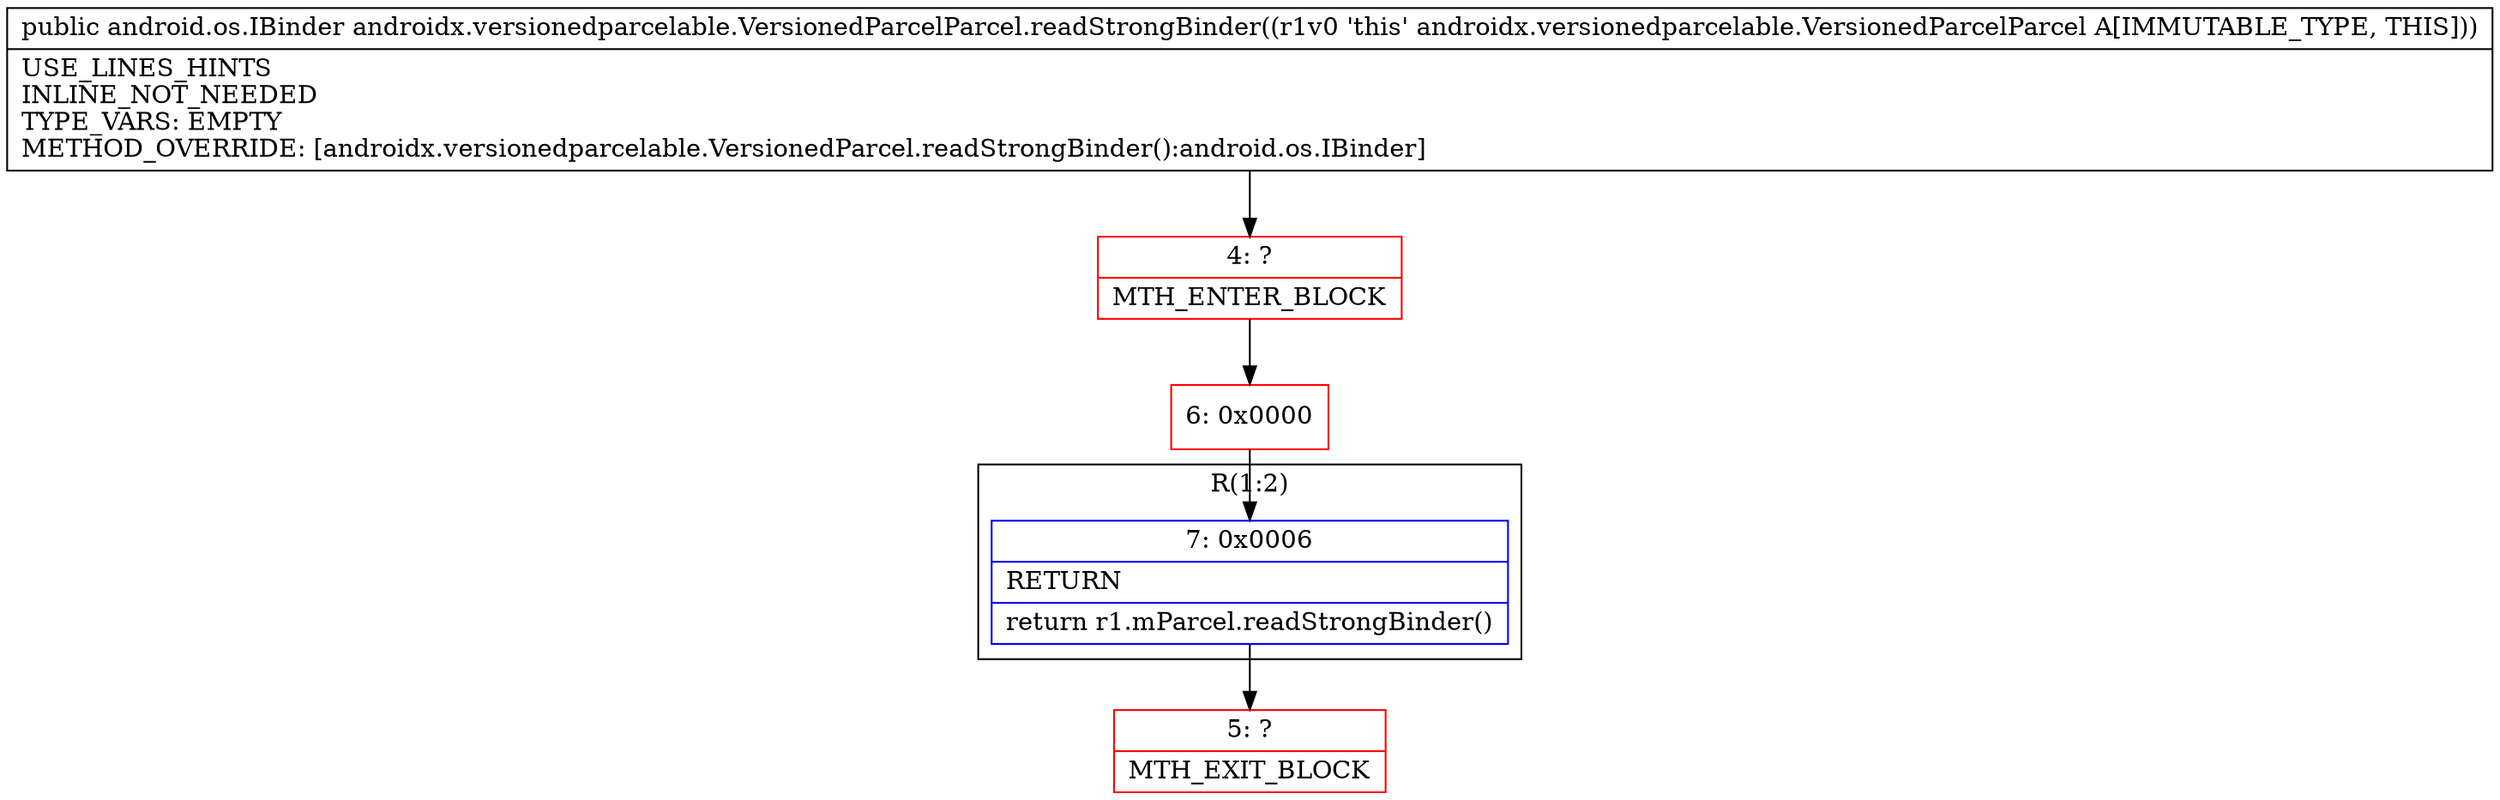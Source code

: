 digraph "CFG forandroidx.versionedparcelable.VersionedParcelParcel.readStrongBinder()Landroid\/os\/IBinder;" {
subgraph cluster_Region_1633692225 {
label = "R(1:2)";
node [shape=record,color=blue];
Node_7 [shape=record,label="{7\:\ 0x0006|RETURN\l|return r1.mParcel.readStrongBinder()\l}"];
}
Node_4 [shape=record,color=red,label="{4\:\ ?|MTH_ENTER_BLOCK\l}"];
Node_6 [shape=record,color=red,label="{6\:\ 0x0000}"];
Node_5 [shape=record,color=red,label="{5\:\ ?|MTH_EXIT_BLOCK\l}"];
MethodNode[shape=record,label="{public android.os.IBinder androidx.versionedparcelable.VersionedParcelParcel.readStrongBinder((r1v0 'this' androidx.versionedparcelable.VersionedParcelParcel A[IMMUTABLE_TYPE, THIS]))  | USE_LINES_HINTS\lINLINE_NOT_NEEDED\lTYPE_VARS: EMPTY\lMETHOD_OVERRIDE: [androidx.versionedparcelable.VersionedParcel.readStrongBinder():android.os.IBinder]\l}"];
MethodNode -> Node_4;Node_7 -> Node_5;
Node_4 -> Node_6;
Node_6 -> Node_7;
}

